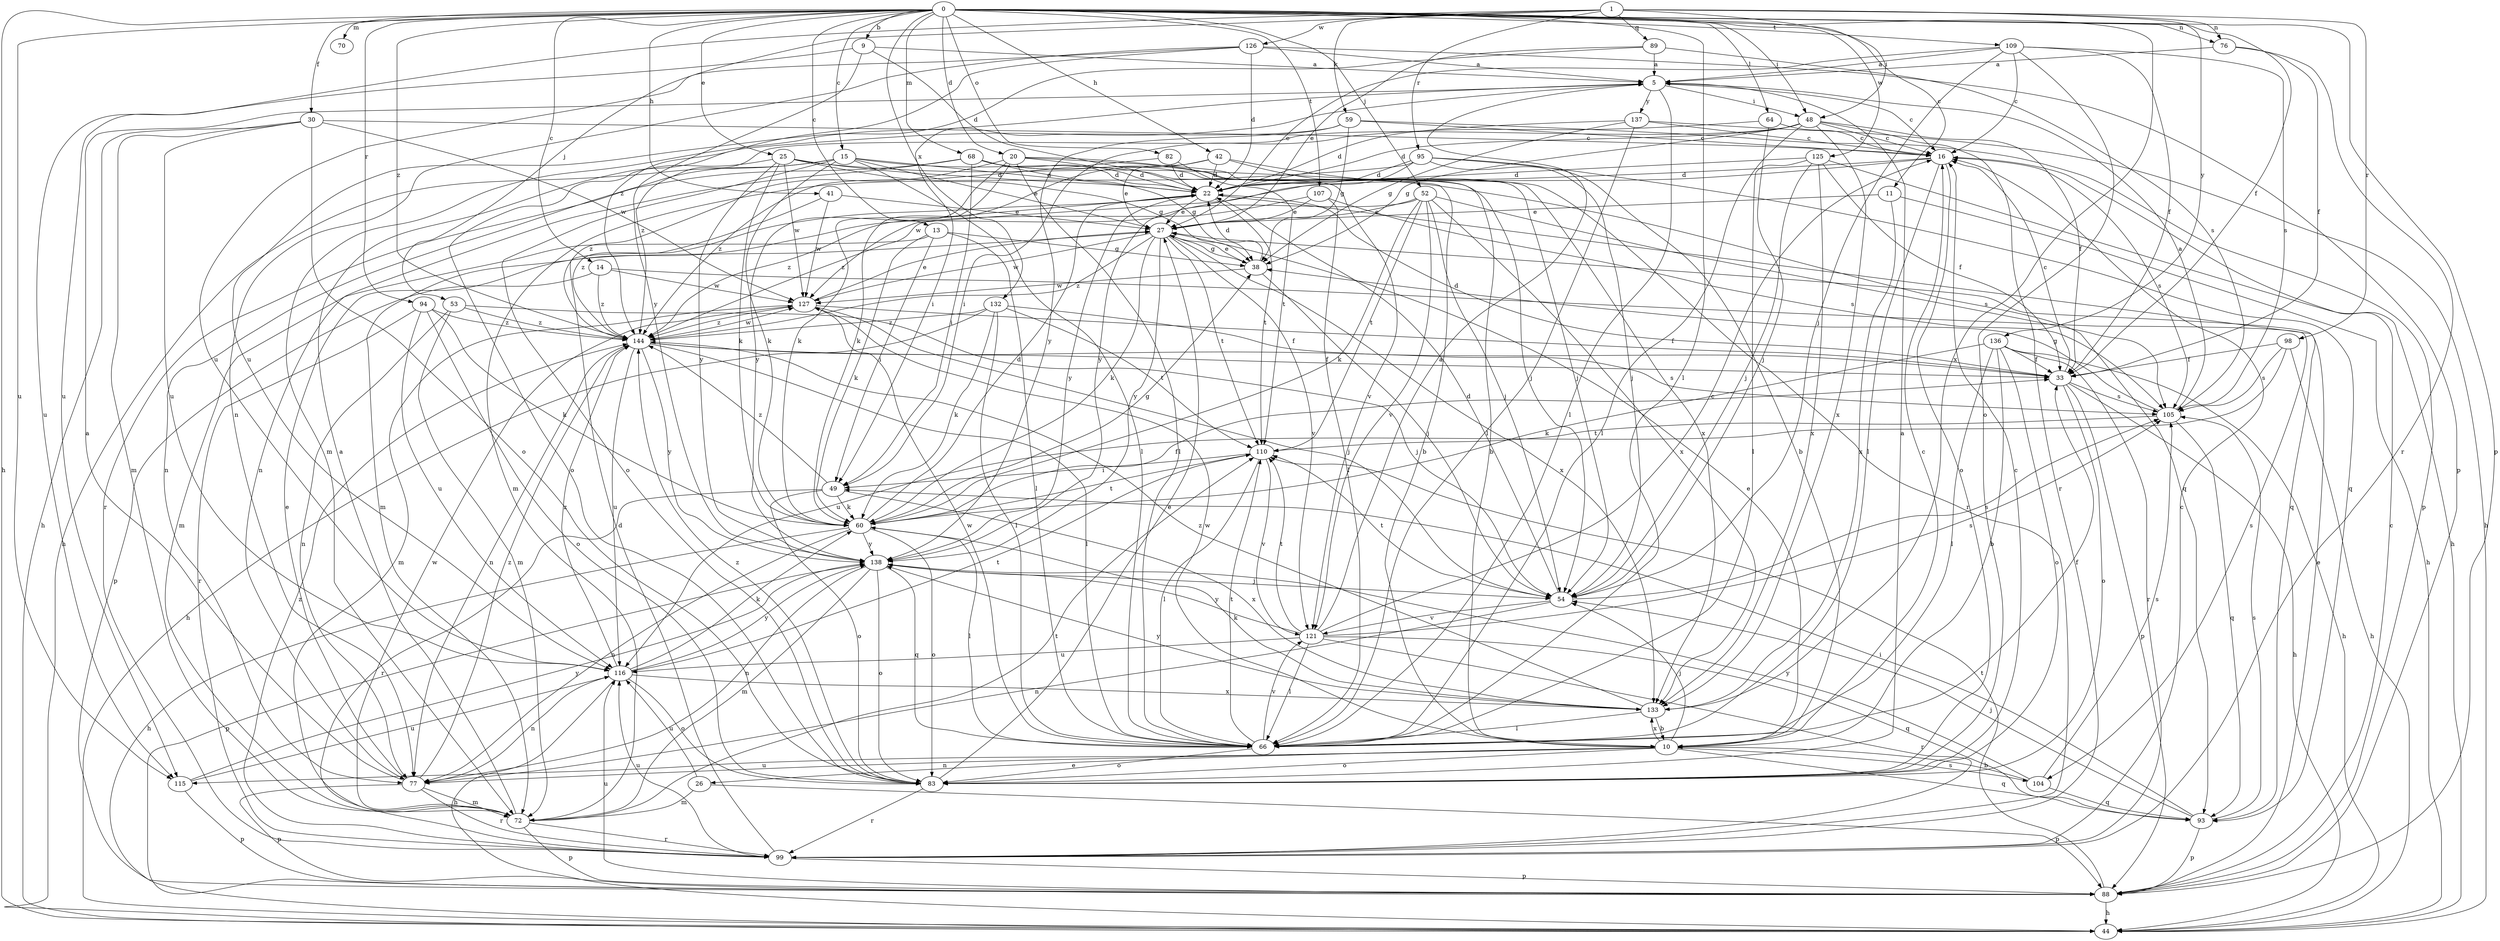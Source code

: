 strict digraph  {
0;
1;
5;
9;
10;
11;
13;
14;
15;
16;
20;
22;
25;
26;
27;
30;
33;
38;
41;
42;
44;
48;
49;
52;
53;
54;
59;
60;
64;
66;
68;
70;
72;
76;
77;
82;
83;
88;
89;
93;
94;
95;
98;
99;
104;
105;
107;
109;
110;
115;
116;
121;
125;
126;
127;
132;
133;
136;
137;
138;
144;
0 -> 9  [label=b];
0 -> 11  [label=c];
0 -> 13  [label=c];
0 -> 14  [label=c];
0 -> 15  [label=c];
0 -> 20  [label=d];
0 -> 25  [label=e];
0 -> 30  [label=f];
0 -> 33  [label=f];
0 -> 41  [label=h];
0 -> 42  [label=h];
0 -> 44  [label=h];
0 -> 48  [label=i];
0 -> 52  [label=j];
0 -> 64  [label=l];
0 -> 66  [label=l];
0 -> 68  [label=m];
0 -> 70  [label=m];
0 -> 76  [label=n];
0 -> 82  [label=o];
0 -> 88  [label=p];
0 -> 94  [label=r];
0 -> 107  [label=t];
0 -> 109  [label=t];
0 -> 115  [label=u];
0 -> 125  [label=w];
0 -> 132  [label=x];
0 -> 133  [label=x];
0 -> 144  [label=z];
1 -> 48  [label=i];
1 -> 53  [label=j];
1 -> 59  [label=k];
1 -> 76  [label=n];
1 -> 89  [label=q];
1 -> 95  [label=r];
1 -> 98  [label=r];
1 -> 115  [label=u];
1 -> 126  [label=w];
1 -> 136  [label=y];
5 -> 16  [label=c];
5 -> 48  [label=i];
5 -> 66  [label=l];
5 -> 72  [label=m];
5 -> 137  [label=y];
9 -> 5  [label=a];
9 -> 22  [label=d];
9 -> 115  [label=u];
9 -> 138  [label=y];
10 -> 16  [label=c];
10 -> 26  [label=e];
10 -> 27  [label=e];
10 -> 54  [label=j];
10 -> 77  [label=n];
10 -> 83  [label=o];
10 -> 93  [label=q];
10 -> 104  [label=s];
10 -> 115  [label=u];
10 -> 127  [label=w];
10 -> 133  [label=x];
11 -> 27  [label=e];
11 -> 44  [label=h];
11 -> 133  [label=x];
13 -> 38  [label=g];
13 -> 49  [label=i];
13 -> 60  [label=k];
13 -> 66  [label=l];
13 -> 72  [label=m];
14 -> 88  [label=p];
14 -> 104  [label=s];
14 -> 127  [label=w];
14 -> 144  [label=z];
15 -> 22  [label=d];
15 -> 27  [label=e];
15 -> 44  [label=h];
15 -> 60  [label=k];
15 -> 66  [label=l];
15 -> 77  [label=n];
15 -> 83  [label=o];
15 -> 121  [label=v];
16 -> 22  [label=d];
16 -> 66  [label=l];
16 -> 83  [label=o];
16 -> 105  [label=s];
16 -> 127  [label=w];
20 -> 10  [label=b];
20 -> 22  [label=d];
20 -> 54  [label=j];
20 -> 60  [label=k];
20 -> 66  [label=l];
20 -> 138  [label=y];
20 -> 144  [label=z];
22 -> 27  [label=e];
22 -> 93  [label=q];
22 -> 110  [label=t];
22 -> 138  [label=y];
22 -> 144  [label=z];
25 -> 22  [label=d];
25 -> 38  [label=g];
25 -> 60  [label=k];
25 -> 83  [label=o];
25 -> 93  [label=q];
25 -> 127  [label=w];
25 -> 138  [label=y];
26 -> 72  [label=m];
26 -> 88  [label=p];
26 -> 116  [label=u];
27 -> 38  [label=g];
27 -> 60  [label=k];
27 -> 110  [label=t];
27 -> 121  [label=v];
27 -> 127  [label=w];
27 -> 133  [label=x];
27 -> 138  [label=y];
27 -> 144  [label=z];
30 -> 16  [label=c];
30 -> 44  [label=h];
30 -> 72  [label=m];
30 -> 83  [label=o];
30 -> 116  [label=u];
30 -> 127  [label=w];
33 -> 16  [label=c];
33 -> 22  [label=d];
33 -> 44  [label=h];
33 -> 83  [label=o];
33 -> 88  [label=p];
33 -> 105  [label=s];
38 -> 22  [label=d];
38 -> 27  [label=e];
38 -> 54  [label=j];
38 -> 127  [label=w];
41 -> 27  [label=e];
41 -> 127  [label=w];
41 -> 144  [label=z];
42 -> 22  [label=d];
42 -> 27  [label=e];
42 -> 60  [label=k];
42 -> 99  [label=r];
42 -> 133  [label=x];
48 -> 16  [label=c];
48 -> 22  [label=d];
48 -> 33  [label=f];
48 -> 38  [label=g];
48 -> 66  [label=l];
48 -> 99  [label=r];
48 -> 133  [label=x];
48 -> 144  [label=z];
49 -> 60  [label=k];
49 -> 83  [label=o];
49 -> 99  [label=r];
49 -> 133  [label=x];
49 -> 144  [label=z];
52 -> 27  [label=e];
52 -> 54  [label=j];
52 -> 60  [label=k];
52 -> 72  [label=m];
52 -> 105  [label=s];
52 -> 110  [label=t];
52 -> 121  [label=v];
52 -> 133  [label=x];
53 -> 54  [label=j];
53 -> 72  [label=m];
53 -> 77  [label=n];
53 -> 144  [label=z];
54 -> 22  [label=d];
54 -> 77  [label=n];
54 -> 105  [label=s];
54 -> 110  [label=t];
54 -> 121  [label=v];
59 -> 16  [label=c];
59 -> 38  [label=g];
59 -> 49  [label=i];
59 -> 88  [label=p];
59 -> 138  [label=y];
60 -> 22  [label=d];
60 -> 33  [label=f];
60 -> 38  [label=g];
60 -> 44  [label=h];
60 -> 66  [label=l];
60 -> 77  [label=n];
60 -> 83  [label=o];
60 -> 110  [label=t];
60 -> 138  [label=y];
64 -> 16  [label=c];
64 -> 49  [label=i];
64 -> 54  [label=j];
66 -> 33  [label=f];
66 -> 83  [label=o];
66 -> 110  [label=t];
66 -> 121  [label=v];
66 -> 127  [label=w];
68 -> 10  [label=b];
68 -> 22  [label=d];
68 -> 38  [label=g];
68 -> 49  [label=i];
68 -> 54  [label=j];
68 -> 77  [label=n];
68 -> 99  [label=r];
72 -> 5  [label=a];
72 -> 88  [label=p];
72 -> 99  [label=r];
72 -> 110  [label=t];
72 -> 127  [label=w];
76 -> 5  [label=a];
76 -> 33  [label=f];
76 -> 99  [label=r];
77 -> 5  [label=a];
77 -> 27  [label=e];
77 -> 72  [label=m];
77 -> 88  [label=p];
77 -> 99  [label=r];
77 -> 144  [label=z];
82 -> 22  [label=d];
82 -> 110  [label=t];
82 -> 144  [label=z];
83 -> 5  [label=a];
83 -> 16  [label=c];
83 -> 27  [label=e];
83 -> 99  [label=r];
83 -> 144  [label=z];
88 -> 16  [label=c];
88 -> 27  [label=e];
88 -> 44  [label=h];
88 -> 110  [label=t];
88 -> 116  [label=u];
89 -> 5  [label=a];
89 -> 27  [label=e];
89 -> 105  [label=s];
89 -> 116  [label=u];
93 -> 49  [label=i];
93 -> 54  [label=j];
93 -> 88  [label=p];
93 -> 105  [label=s];
94 -> 60  [label=k];
94 -> 83  [label=o];
94 -> 99  [label=r];
94 -> 116  [label=u];
94 -> 144  [label=z];
95 -> 10  [label=b];
95 -> 22  [label=d];
95 -> 54  [label=j];
95 -> 72  [label=m];
95 -> 93  [label=q];
95 -> 138  [label=y];
98 -> 33  [label=f];
98 -> 44  [label=h];
98 -> 105  [label=s];
98 -> 116  [label=u];
99 -> 16  [label=c];
99 -> 22  [label=d];
99 -> 88  [label=p];
99 -> 116  [label=u];
99 -> 144  [label=z];
104 -> 10  [label=b];
104 -> 93  [label=q];
104 -> 105  [label=s];
104 -> 138  [label=y];
105 -> 5  [label=a];
105 -> 38  [label=g];
105 -> 93  [label=q];
105 -> 110  [label=t];
107 -> 27  [label=e];
107 -> 66  [label=l];
107 -> 105  [label=s];
107 -> 144  [label=z];
109 -> 5  [label=a];
109 -> 16  [label=c];
109 -> 27  [label=e];
109 -> 33  [label=f];
109 -> 54  [label=j];
109 -> 83  [label=o];
109 -> 105  [label=s];
110 -> 49  [label=i];
110 -> 66  [label=l];
110 -> 121  [label=v];
115 -> 88  [label=p];
115 -> 116  [label=u];
115 -> 138  [label=y];
116 -> 44  [label=h];
116 -> 60  [label=k];
116 -> 77  [label=n];
116 -> 83  [label=o];
116 -> 110  [label=t];
116 -> 133  [label=x];
116 -> 138  [label=y];
116 -> 144  [label=z];
121 -> 5  [label=a];
121 -> 16  [label=c];
121 -> 66  [label=l];
121 -> 93  [label=q];
121 -> 99  [label=r];
121 -> 105  [label=s];
121 -> 110  [label=t];
121 -> 116  [label=u];
121 -> 138  [label=y];
125 -> 22  [label=d];
125 -> 33  [label=f];
125 -> 44  [label=h];
125 -> 54  [label=j];
125 -> 66  [label=l];
125 -> 133  [label=x];
126 -> 5  [label=a];
126 -> 22  [label=d];
126 -> 77  [label=n];
126 -> 88  [label=p];
126 -> 116  [label=u];
126 -> 144  [label=z];
127 -> 27  [label=e];
127 -> 33  [label=f];
127 -> 54  [label=j];
127 -> 72  [label=m];
127 -> 144  [label=z];
132 -> 33  [label=f];
132 -> 44  [label=h];
132 -> 60  [label=k];
132 -> 66  [label=l];
132 -> 110  [label=t];
132 -> 144  [label=z];
133 -> 10  [label=b];
133 -> 60  [label=k];
133 -> 66  [label=l];
133 -> 138  [label=y];
133 -> 144  [label=z];
136 -> 10  [label=b];
136 -> 33  [label=f];
136 -> 44  [label=h];
136 -> 60  [label=k];
136 -> 66  [label=l];
136 -> 83  [label=o];
136 -> 99  [label=r];
137 -> 16  [label=c];
137 -> 22  [label=d];
137 -> 38  [label=g];
137 -> 44  [label=h];
137 -> 66  [label=l];
138 -> 54  [label=j];
138 -> 72  [label=m];
138 -> 77  [label=n];
138 -> 83  [label=o];
138 -> 88  [label=p];
138 -> 66  [label=q];
144 -> 33  [label=f];
144 -> 66  [label=l];
144 -> 77  [label=n];
144 -> 105  [label=s];
144 -> 116  [label=u];
144 -> 127  [label=w];
144 -> 138  [label=y];
}
